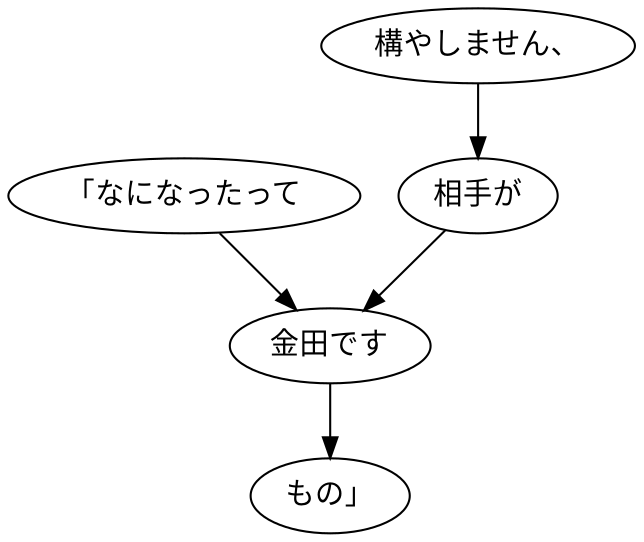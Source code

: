 digraph graph7548 {
	node0 [label="「なになったって"];
	node1 [label="構やしません、"];
	node2 [label="相手が"];
	node3 [label="金田です"];
	node4 [label="もの」"];
	node0 -> node3;
	node1 -> node2;
	node2 -> node3;
	node3 -> node4;
}
